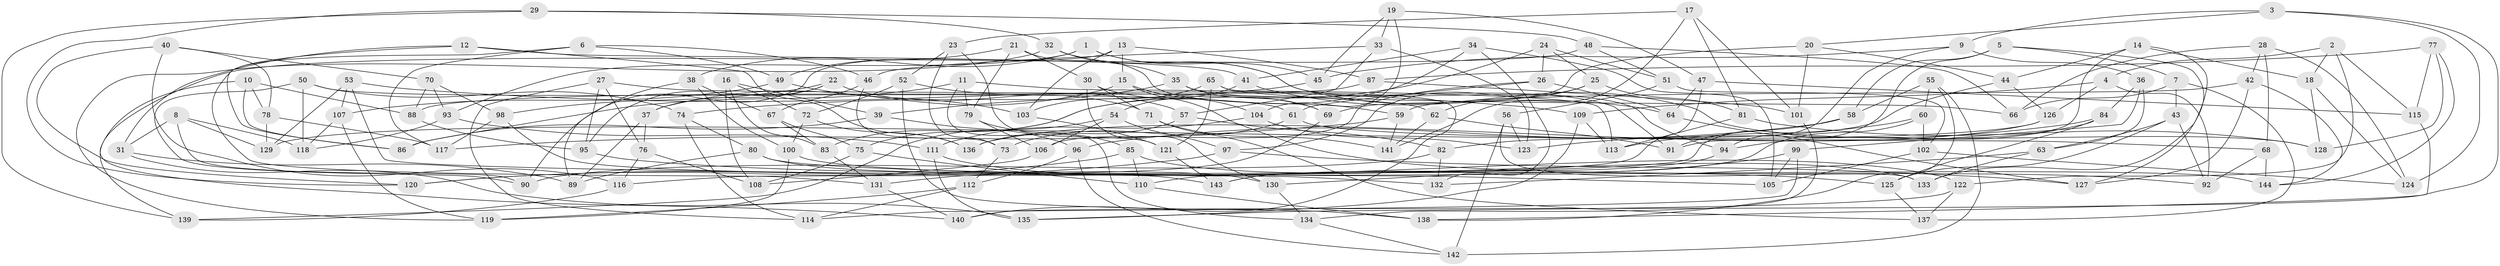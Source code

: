 // Generated by graph-tools (version 1.1) at 2025/27/03/09/25 03:27:01]
// undirected, 144 vertices, 288 edges
graph export_dot {
graph [start="1"]
  node [color=gray90,style=filled];
  1;
  2;
  3;
  4;
  5;
  6;
  7;
  8;
  9;
  10;
  11;
  12;
  13;
  14;
  15;
  16;
  17;
  18;
  19;
  20;
  21;
  22;
  23;
  24;
  25;
  26;
  27;
  28;
  29;
  30;
  31;
  32;
  33;
  34;
  35;
  36;
  37;
  38;
  39;
  40;
  41;
  42;
  43;
  44;
  45;
  46;
  47;
  48;
  49;
  50;
  51;
  52;
  53;
  54;
  55;
  56;
  57;
  58;
  59;
  60;
  61;
  62;
  63;
  64;
  65;
  66;
  67;
  68;
  69;
  70;
  71;
  72;
  73;
  74;
  75;
  76;
  77;
  78;
  79;
  80;
  81;
  82;
  83;
  84;
  85;
  86;
  87;
  88;
  89;
  90;
  91;
  92;
  93;
  94;
  95;
  96;
  97;
  98;
  99;
  100;
  101;
  102;
  103;
  104;
  105;
  106;
  107;
  108;
  109;
  110;
  111;
  112;
  113;
  114;
  115;
  116;
  117;
  118;
  119;
  120;
  121;
  122;
  123;
  124;
  125;
  126;
  127;
  128;
  129;
  130;
  131;
  132;
  133;
  134;
  135;
  136;
  137;
  138;
  139;
  140;
  141;
  142;
  143;
  144;
  1 -- 38;
  1 -- 93;
  1 -- 94;
  1 -- 45;
  2 -- 122;
  2 -- 4;
  2 -- 18;
  2 -- 115;
  3 -- 20;
  3 -- 124;
  3 -- 140;
  3 -- 9;
  4 -- 92;
  4 -- 126;
  4 -- 109;
  5 -- 116;
  5 -- 58;
  5 -- 7;
  5 -- 127;
  6 -- 131;
  6 -- 117;
  6 -- 46;
  6 -- 49;
  7 -- 66;
  7 -- 137;
  7 -- 43;
  8 -- 90;
  8 -- 31;
  8 -- 118;
  8 -- 129;
  9 -- 36;
  9 -- 45;
  9 -- 94;
  10 -- 88;
  10 -- 139;
  10 -- 78;
  10 -- 86;
  11 -- 79;
  11 -- 113;
  11 -- 86;
  11 -- 134;
  12 -- 31;
  12 -- 86;
  12 -- 41;
  12 -- 136;
  13 -- 90;
  13 -- 15;
  13 -- 87;
  13 -- 103;
  14 -- 133;
  14 -- 18;
  14 -- 91;
  14 -- 44;
  15 -- 104;
  15 -- 37;
  15 -- 92;
  16 -- 72;
  16 -- 39;
  16 -- 83;
  16 -- 108;
  17 -- 101;
  17 -- 23;
  17 -- 141;
  17 -- 81;
  18 -- 128;
  18 -- 124;
  19 -- 104;
  19 -- 45;
  19 -- 47;
  19 -- 33;
  20 -- 101;
  20 -- 44;
  20 -- 69;
  21 -- 30;
  21 -- 59;
  21 -- 79;
  21 -- 49;
  22 -- 71;
  22 -- 37;
  22 -- 98;
  22 -- 95;
  23 -- 121;
  23 -- 73;
  23 -- 52;
  24 -- 26;
  24 -- 25;
  24 -- 51;
  24 -- 83;
  25 -- 62;
  25 -- 81;
  25 -- 97;
  26 -- 106;
  26 -- 61;
  26 -- 64;
  27 -- 95;
  27 -- 62;
  27 -- 76;
  27 -- 114;
  28 -- 42;
  28 -- 66;
  28 -- 68;
  28 -- 124;
  29 -- 32;
  29 -- 120;
  29 -- 139;
  29 -- 48;
  30 -- 130;
  30 -- 71;
  30 -- 69;
  31 -- 89;
  31 -- 135;
  32 -- 35;
  32 -- 128;
  32 -- 119;
  33 -- 123;
  33 -- 57;
  33 -- 46;
  34 -- 105;
  34 -- 41;
  34 -- 132;
  34 -- 75;
  35 -- 69;
  35 -- 91;
  35 -- 39;
  36 -- 84;
  36 -- 99;
  36 -- 63;
  37 -- 76;
  37 -- 89;
  38 -- 89;
  38 -- 67;
  38 -- 100;
  39 -- 86;
  39 -- 96;
  40 -- 120;
  40 -- 78;
  40 -- 116;
  40 -- 70;
  41 -- 54;
  41 -- 64;
  42 -- 59;
  42 -- 144;
  42 -- 127;
  43 -- 92;
  43 -- 125;
  43 -- 63;
  44 -- 82;
  44 -- 126;
  45 -- 74;
  46 -- 67;
  46 -- 73;
  47 -- 115;
  47 -- 110;
  47 -- 64;
  48 -- 51;
  48 -- 140;
  48 -- 66;
  49 -- 107;
  49 -- 103;
  50 -- 61;
  50 -- 118;
  50 -- 74;
  50 -- 90;
  51 -- 102;
  51 -- 56;
  52 -- 57;
  52 -- 138;
  52 -- 72;
  53 -- 129;
  53 -- 107;
  53 -- 132;
  53 -- 109;
  54 -- 139;
  54 -- 97;
  54 -- 106;
  55 -- 142;
  55 -- 60;
  55 -- 58;
  55 -- 138;
  56 -- 123;
  56 -- 133;
  56 -- 142;
  57 -- 136;
  57 -- 82;
  58 -- 96;
  58 -- 91;
  59 -- 141;
  59 -- 117;
  60 -- 102;
  60 -- 113;
  60 -- 143;
  61 -- 68;
  61 -- 73;
  62 -- 91;
  62 -- 141;
  63 -- 132;
  63 -- 133;
  64 -- 127;
  65 -- 103;
  65 -- 121;
  65 -- 140;
  65 -- 66;
  67 -- 83;
  67 -- 75;
  68 -- 144;
  68 -- 92;
  69 -- 131;
  70 -- 93;
  70 -- 98;
  70 -- 88;
  71 -- 137;
  71 -- 141;
  72 -- 136;
  72 -- 100;
  73 -- 112;
  74 -- 80;
  74 -- 114;
  75 -- 110;
  75 -- 108;
  76 -- 108;
  76 -- 116;
  77 -- 115;
  77 -- 144;
  77 -- 87;
  77 -- 128;
  78 -- 117;
  78 -- 129;
  79 -- 106;
  79 -- 85;
  80 -- 105;
  80 -- 89;
  80 -- 130;
  81 -- 113;
  81 -- 128;
  82 -- 90;
  82 -- 132;
  83 -- 131;
  84 -- 94;
  84 -- 125;
  84 -- 123;
  85 -- 133;
  85 -- 120;
  85 -- 110;
  87 -- 88;
  87 -- 101;
  88 -- 95;
  93 -- 118;
  93 -- 111;
  94 -- 143;
  95 -- 125;
  96 -- 112;
  96 -- 142;
  97 -- 120;
  97 -- 127;
  98 -- 117;
  98 -- 143;
  99 -- 105;
  99 -- 130;
  99 -- 114;
  100 -- 144;
  100 -- 119;
  101 -- 134;
  102 -- 124;
  102 -- 105;
  103 -- 121;
  104 -- 111;
  104 -- 123;
  106 -- 108;
  107 -- 118;
  107 -- 119;
  109 -- 135;
  109 -- 113;
  110 -- 138;
  111 -- 135;
  111 -- 122;
  112 -- 114;
  112 -- 119;
  115 -- 138;
  116 -- 139;
  121 -- 143;
  122 -- 137;
  122 -- 135;
  125 -- 137;
  126 -- 129;
  126 -- 136;
  130 -- 134;
  131 -- 140;
  134 -- 142;
}
